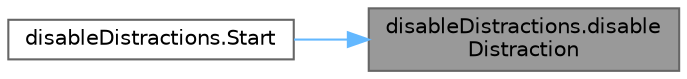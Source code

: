 digraph "disableDistractions.disableDistraction"
{
 // LATEX_PDF_SIZE
  bgcolor="transparent";
  edge [fontname=Helvetica,fontsize=10,labelfontname=Helvetica,labelfontsize=10];
  node [fontname=Helvetica,fontsize=10,shape=box,height=0.2,width=0.4];
  rankdir="RL";
  Node1 [id="Node000001",label="disableDistractions.disable\lDistraction",height=0.2,width=0.4,color="gray40", fillcolor="grey60", style="filled", fontcolor="black",tooltip="This method implements logic to disable or enable distractions in the scene."];
  Node1 -> Node2 [id="edge1_Node000001_Node000002",dir="back",color="steelblue1",style="solid",tooltip=" "];
  Node2 [id="Node000002",label="disableDistractions.Start",height=0.2,width=0.4,color="grey40", fillcolor="white", style="filled",URL="$classdisable_distractions.html#a44dc67c88bb60bb8014c57305fffa892",tooltip="This method disables all objects added to the distractions array at the start of the simulation,..."];
}
